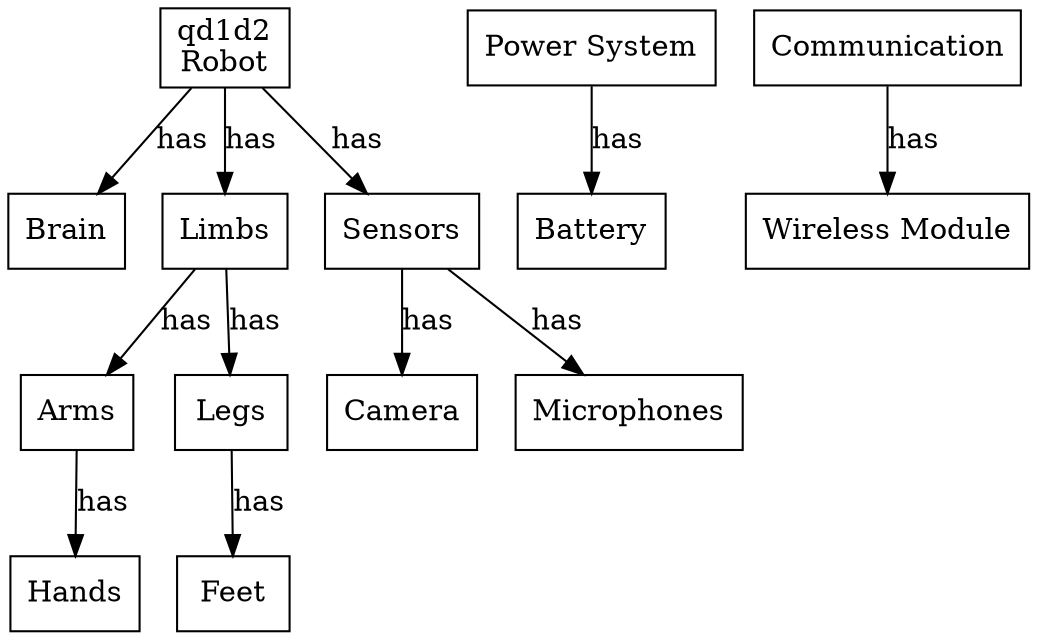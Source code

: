 // Diagram 2 - qd1d2 Components
digraph qd1d2Components {
    node [shape=box];

    qd1d2 [label="qd1d2\nRobot"];
    component_Brain [label="Brain"];
    component_Limbs [label="Limbs"];
    component_Sensors [label="Sensors"];
    component_PowerSystem [label="Power System"];
    component_Communication [label="Communication"];
    component_Arms [label="Arms"];
    component_Legs [label="Legs"];
    component_Camera [label="Camera"];
    component_Microphones [label="Microphones"];
    component_Battery [label="Battery"];
    component_WirelessModule [label="Wireless Module"];
    component_Hands [label="Hands"];
    component_Feet [label="Feet"];

    qd1d2 -> component_Brain [label="has"];
    qd1d2 -> component_Limbs [label="has"];
    qd1d2 -> component_Sensors [label="has"];
    component_Limbs -> component_Arms [label="has"];
    component_Limbs -> component_Legs [label="has"];
    component_Sensors -> component_Camera [label="has"];
    component_Sensors -> component_Microphones [label="has"];
    component_PowerSystem -> component_Battery [label="has"];
    component_Communication -> component_WirelessModule [label="has"];
    component_Arms -> component_Hands [label="has"];
    component_Legs -> component_Feet [label="has"];
}